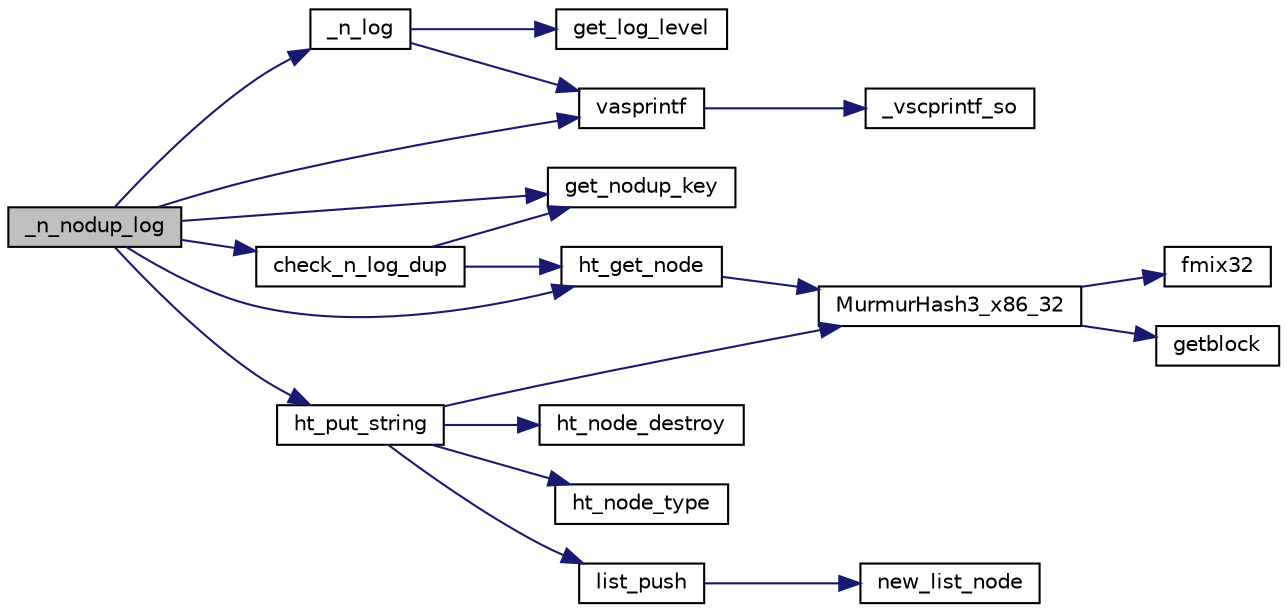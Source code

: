 digraph G
{
  edge [fontname="Helvetica",fontsize="10",labelfontname="Helvetica",labelfontsize="10"];
  node [fontname="Helvetica",fontsize="10",shape=record];
  rankdir=LR;
  Node1 [label="_n_nodup_log",height=0.2,width=0.4,color="black", fillcolor="grey75", style="filled" fontcolor="black"];
  Node1 -> Node2 [color="midnightblue",fontsize="10",style="solid",fontname="Helvetica"];
  Node2 [label="_n_log",height=0.2,width=0.4,color="black", fillcolor="white", style="filled",URL="$n__log_8c.html#afbbbfcb9063b9f1454a499dbf98f7a56",tooltip="Logging function. log( level , const char *format , ... ) is a macro around _log."];
  Node2 -> Node3 [color="midnightblue",fontsize="10",style="solid",fontname="Helvetica"];
  Node3 [label="get_log_level",height=0.2,width=0.4,color="black", fillcolor="white", style="filled",URL="$n__log_8c.html#afeea44ab08778cbff68e91e831d44112",tooltip="Get the global log level value."];
  Node2 -> Node4 [color="midnightblue",fontsize="10",style="solid",fontname="Helvetica"];
  Node4 [label="vasprintf",height=0.2,width=0.4,color="black", fillcolor="white", style="filled",URL="$n__log_8c.html#a5ec7fd90ebe6015636bce974c192c86a"];
  Node4 -> Node5 [color="midnightblue",fontsize="10",style="solid",fontname="Helvetica"];
  Node5 [label="_vscprintf_so",height=0.2,width=0.4,color="black", fillcolor="white", style="filled",URL="$n__log_8c.html#afe6a9c3590b857b2efb7a03938a44d5d"];
  Node1 -> Node6 [color="midnightblue",fontsize="10",style="solid",fontname="Helvetica"];
  Node6 [label="check_n_log_dup",height=0.2,width=0.4,color="black", fillcolor="white", style="filled",URL="$n__nodup__log_8c.html#abd498f389d9af3ed61abe8a27d16c9ee",tooltip="check if a log was already done or not at the given line, func, file"];
  Node6 -> Node7 [color="midnightblue",fontsize="10",style="solid",fontname="Helvetica"];
  Node7 [label="get_nodup_key",height=0.2,width=0.4,color="black", fillcolor="white", style="filled",URL="$n__nodup__log_8c.html#a7ced205f799238a352c2080c2af6b156",tooltip="internal, get a key for a log entry"];
  Node6 -> Node8 [color="midnightblue",fontsize="10",style="solid",fontname="Helvetica"];
  Node8 [label="ht_get_node",height=0.2,width=0.4,color="black", fillcolor="white", style="filled",URL="$n__hash_8c.html#ac2a504c78f251c3dfb1e8b0623e2fdb1",tooltip="return the associated key&#39;s node inside the hash_table"];
  Node8 -> Node9 [color="midnightblue",fontsize="10",style="solid",fontname="Helvetica"];
  Node9 [label="MurmurHash3_x86_32",height=0.2,width=0.4,color="black", fillcolor="white", style="filled",URL="$n__hash_8c.html#a37412933f308bda727603640d9acefba"];
  Node9 -> Node10 [color="midnightblue",fontsize="10",style="solid",fontname="Helvetica"];
  Node10 [label="fmix32",height=0.2,width=0.4,color="black", fillcolor="white", style="filled",URL="$n__hash_8c.html#a765c15db8766f1a0b049d8a210ad8f60",tooltip="Finalization mix - force all bits of a hash block to avalanche (from murmur&#39;s author)..."];
  Node9 -> Node11 [color="midnightblue",fontsize="10",style="solid",fontname="Helvetica"];
  Node11 [label="getblock",height=0.2,width=0.4,color="black", fillcolor="white", style="filled",URL="$n__hash_8c.html#a9a24bae2dd734e0beaa458c45b6ed386",tooltip="Block read - (from murmur&#39;s author) if your platform needs to do endian-swapping or can only hand..."];
  Node1 -> Node7 [color="midnightblue",fontsize="10",style="solid",fontname="Helvetica"];
  Node1 -> Node8 [color="midnightblue",fontsize="10",style="solid",fontname="Helvetica"];
  Node1 -> Node12 [color="midnightblue",fontsize="10",style="solid",fontname="Helvetica"];
  Node12 [label="ht_put_string",height=0.2,width=0.4,color="black", fillcolor="white", style="filled",URL="$n__hash_8c.html#a7f307bb48bebaca6f5e563760ef40ecd",tooltip="put a null terminated char *string with given key in the targeted hash table"];
  Node12 -> Node13 [color="midnightblue",fontsize="10",style="solid",fontname="Helvetica"];
  Node13 [label="ht_node_destroy",height=0.2,width=0.4,color="black", fillcolor="white", style="filled",URL="$n__hash_8c.html#ab60bc812786444340c989c77b74a59ed",tooltip="destroy a HASH_NODE by first calling the HASH_NODE destructor"];
  Node12 -> Node14 [color="midnightblue",fontsize="10",style="solid",fontname="Helvetica"];
  Node14 [label="ht_node_type",height=0.2,width=0.4,color="black", fillcolor="white", style="filled",URL="$n__hash_8c.html#a1392981a507905d028136bc0b92aa48b",tooltip="get the type of a node , text version"];
  Node12 -> Node15 [color="midnightblue",fontsize="10",style="solid",fontname="Helvetica"];
  Node15 [label="list_push",height=0.2,width=0.4,color="black", fillcolor="white", style="filled",URL="$n__list_8c.html#a4eab319289a83524639ee5e9f0441fdf",tooltip="Add a pointer to the end of the list."];
  Node15 -> Node16 [color="midnightblue",fontsize="10",style="solid",fontname="Helvetica"];
  Node16 [label="new_list_node",height=0.2,width=0.4,color="black", fillcolor="white", style="filled",URL="$n__list_8c.html#a678e828550efc8e64a836bb8c713c2f4",tooltip="Allocate a new node to link in a list."];
  Node12 -> Node9 [color="midnightblue",fontsize="10",style="solid",fontname="Helvetica"];
  Node1 -> Node4 [color="midnightblue",fontsize="10",style="solid",fontname="Helvetica"];
}
